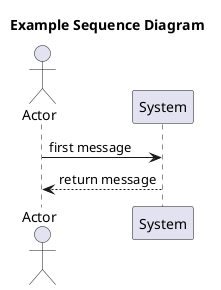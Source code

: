@startuml sequence1
title "Example Sequence Diagram"

actor act as "Actor"
participant s1 as "System"

act -> s1 : first message 
s1 --> act : return message


@enduml